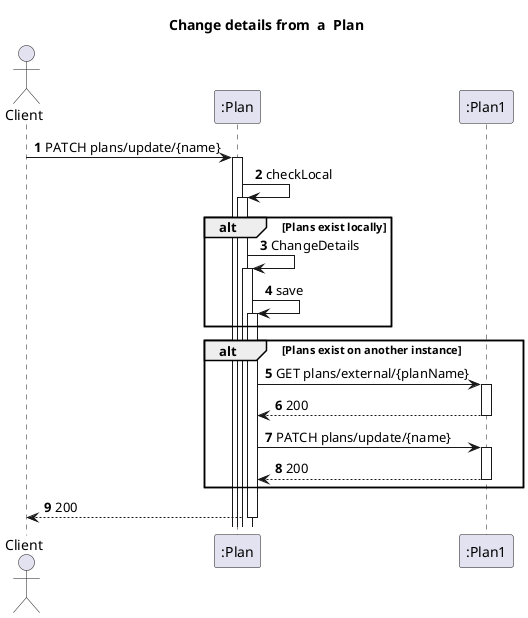 @startuml
'https://plantuml.com/sequence-diagram
autoactivate on
autonumber
title  Change details from  a  Plan

autonumber

actor "Client" as Ac
participant ":Plan" as Auth
participant ":Plan1" as Serv


Ac->Auth:PATCH plans/update/{name}
Auth->Auth:checkLocal

alt Plans exist locally
Auth->Auth:ChangeDetails
Auth->Auth:save
end
alt Plans exist on another instance
Auth->Serv: GET plans/external/{planName}
Serv-->Auth:200
Auth->Serv:PATCH plans/update/{name}
Serv-->Auth:200
end
Auth-->Ac:200









@enduml